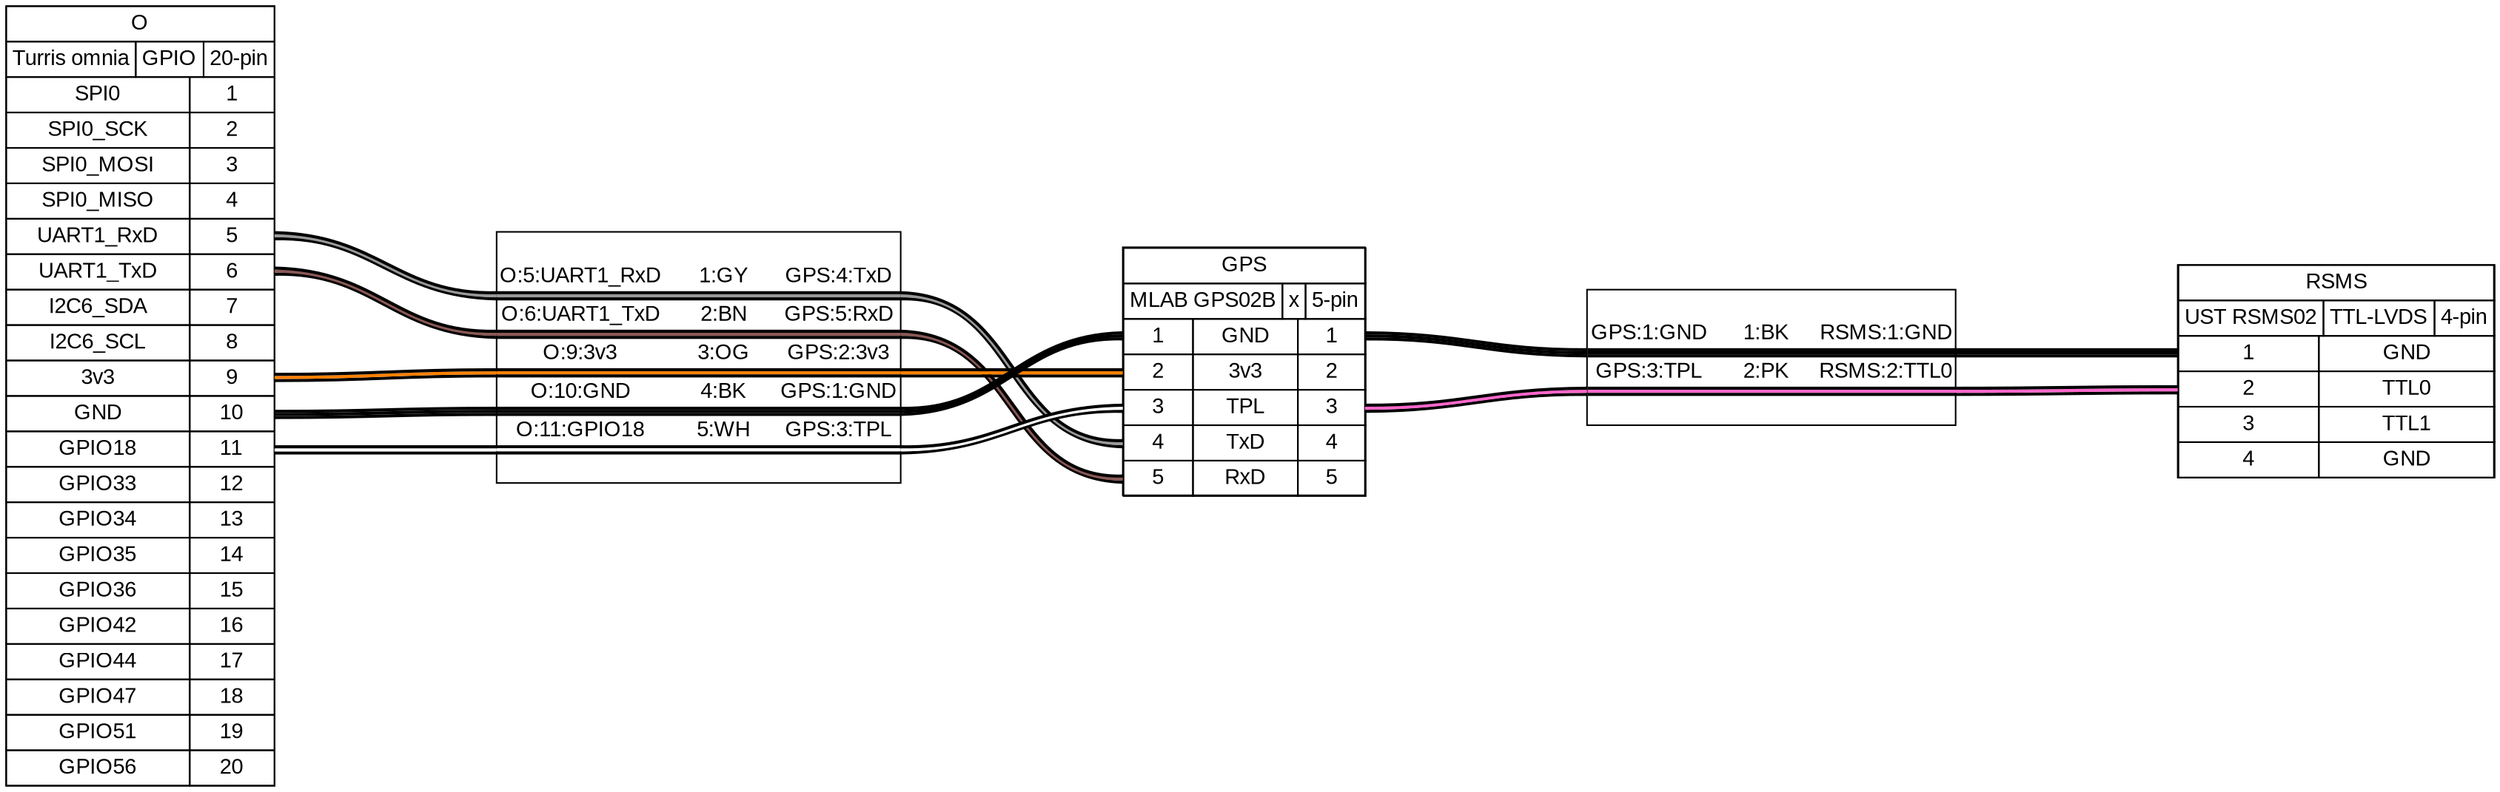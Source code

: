 graph {
// Graph generated by WireViz 0.3.2
// https://github.com/formatc1702/WireViz
	graph [bgcolor="#FFFFFF" fontname=arial nodesep=0.33 rankdir=LR ranksep=2]
	node [fillcolor="#FFFFFF" fontname=arial height=0 margin=0 shape=none style=filled width=0]
	edge [fontname=arial style=bold]
	O [label=<
<table border="0" cellspacing="0" cellpadding="0">
 <tr><td>
  <table border="0" cellspacing="0" cellpadding="3" cellborder="1"><tr>
   <td balign="left">O</td>
  </tr></table>
 </td></tr>
 <tr><td>
  <table border="0" cellspacing="0" cellpadding="3" cellborder="1"><tr>
   <td balign="left">Turris omnia</td>
   <td balign="left">GPIO</td>
   <td balign="left">20-pin</td>
  </tr></table>
 </td></tr>
 <tr><td>
  <table border="0" cellspacing="0" cellpadding="3" cellborder="1">
   <tr>
    <td>SPI0</td>
    <td port="p1r">1</td>
   </tr>
   <tr>
    <td>SPI0_SCK</td>
    <td port="p2r">2</td>
   </tr>
   <tr>
    <td>SPI0_MOSI</td>
    <td port="p3r">3</td>
   </tr>
   <tr>
    <td>SPI0_MISO</td>
    <td port="p4r">4</td>
   </tr>
   <tr>
    <td>UART1_RxD</td>
    <td port="p5r">5</td>
   </tr>
   <tr>
    <td>UART1_TxD</td>
    <td port="p6r">6</td>
   </tr>
   <tr>
    <td>I2C6_SDA</td>
    <td port="p7r">7</td>
   </tr>
   <tr>
    <td>I2C6_SCL</td>
    <td port="p8r">8</td>
   </tr>
   <tr>
    <td>3v3</td>
    <td port="p9r">9</td>
   </tr>
   <tr>
    <td>GND</td>
    <td port="p10r">10</td>
   </tr>
   <tr>
    <td>GPIO18</td>
    <td port="p11r">11</td>
   </tr>
   <tr>
    <td>GPIO33</td>
    <td port="p12r">12</td>
   </tr>
   <tr>
    <td>GPIO34</td>
    <td port="p13r">13</td>
   </tr>
   <tr>
    <td>GPIO35</td>
    <td port="p14r">14</td>
   </tr>
   <tr>
    <td>GPIO36</td>
    <td port="p15r">15</td>
   </tr>
   <tr>
    <td>GPIO42</td>
    <td port="p16r">16</td>
   </tr>
   <tr>
    <td>GPIO44</td>
    <td port="p17r">17</td>
   </tr>
   <tr>
    <td>GPIO47</td>
    <td port="p18r">18</td>
   </tr>
   <tr>
    <td>GPIO51</td>
    <td port="p19r">19</td>
   </tr>
   <tr>
    <td>GPIO56</td>
    <td port="p20r">20</td>
   </tr>
  </table>
 </td></tr>
</table>
> fillcolor="#FFFFFF" shape=box style=filled]
	GPS [label=<
<table border="0" cellspacing="0" cellpadding="0">
 <tr><td>
  <table border="0" cellspacing="0" cellpadding="3" cellborder="1"><tr>
   <td balign="left">GPS</td>
  </tr></table>
 </td></tr>
 <tr><td>
  <table border="0" cellspacing="0" cellpadding="3" cellborder="1"><tr>
   <td balign="left">MLAB GPS02B</td>
   <td balign="left">x</td>
   <td balign="left">5-pin</td>
  </tr></table>
 </td></tr>
 <tr><td>
  <table border="0" cellspacing="0" cellpadding="3" cellborder="1">
   <tr>
    <td port="p1l">1</td>
    <td>GND</td>
    <td port="p1r">1</td>
   </tr>
   <tr>
    <td port="p2l">2</td>
    <td>3v3</td>
    <td port="p2r">2</td>
   </tr>
   <tr>
    <td port="p3l">3</td>
    <td>TPL</td>
    <td port="p3r">3</td>
   </tr>
   <tr>
    <td port="p4l">4</td>
    <td>TxD</td>
    <td port="p4r">4</td>
   </tr>
   <tr>
    <td port="p5l">5</td>
    <td>RxD</td>
    <td port="p5r">5</td>
   </tr>
  </table>
 </td></tr>
</table>
> fillcolor="#FFFFFF" shape=box style=filled]
	RSMS [label=<
<table border="0" cellspacing="0" cellpadding="0">
 <tr><td>
  <table border="0" cellspacing="0" cellpadding="3" cellborder="1"><tr>
   <td balign="left">RSMS</td>
  </tr></table>
 </td></tr>
 <tr><td>
  <table border="0" cellspacing="0" cellpadding="3" cellborder="1"><tr>
   <td balign="left">UST RSMS02</td>
   <td balign="left">TTL-LVDS</td>
   <td balign="left">4-pin</td>
  </tr></table>
 </td></tr>
 <tr><td>
  <table border="0" cellspacing="0" cellpadding="3" cellborder="1">
   <tr>
    <td port="p1l">1</td>
    <td>GND</td>
   </tr>
   <tr>
    <td port="p2l">2</td>
    <td>TTL0</td>
   </tr>
   <tr>
    <td port="p3l">3</td>
    <td>TTL1</td>
   </tr>
   <tr>
    <td port="p4l">4</td>
    <td>GND</td>
   </tr>
  </table>
 </td></tr>
</table>
> fillcolor="#FFFFFF" shape=box style=filled]
	edge [color="#000000:#999999:#000000"]
	O:p5r:e -- MW_1:w1:w
	MW_1:w1:e -- GPS:p4l:w
	edge [color="#000000:#895956:#000000"]
	O:p6r:e -- MW_1:w2:w
	MW_1:w2:e -- GPS:p5l:w
	edge [color="#000000:#ff8000:#000000"]
	O:p9r:e -- MW_1:w3:w
	MW_1:w3:e -- GPS:p2l:w
	edge [color="#000000:#000000:#000000"]
	O:p10r:e -- MW_1:w4:w
	MW_1:w4:e -- GPS:p1l:w
	edge [color="#000000:#ffffff:#000000"]
	O:p11r:e -- MW_1:w5:w
	MW_1:w5:e -- GPS:p3l:w
	MW_1 [label=<
<table border="0" cellspacing="0" cellpadding="0">
 <tr><td>
  <table border="0" cellspacing="0" cellborder="0">
   <tr><td>&nbsp;</td></tr>
   <tr>
    <td>O:5:UART1_RxD</td>
    <td>
     1:GY
    </td>
    <td>GPS:4:TxD</td>
   </tr>
   <tr>
    <td colspan="3" border="0" cellspacing="0" cellpadding="0" port="w1" height="6">
     <table cellspacing="0" cellborder="0" border="0">
      <tr><td colspan="3" cellpadding="0" height="2" bgcolor="#000000" border="0"></td></tr>
      <tr><td colspan="3" cellpadding="0" height="2" bgcolor="#999999" border="0"></td></tr>
      <tr><td colspan="3" cellpadding="0" height="2" bgcolor="#000000" border="0"></td></tr>
     </table>
    </td>
   </tr>
   <tr>
    <td>O:6:UART1_TxD</td>
    <td>
     2:BN
    </td>
    <td>GPS:5:RxD</td>
   </tr>
   <tr>
    <td colspan="3" border="0" cellspacing="0" cellpadding="0" port="w2" height="6">
     <table cellspacing="0" cellborder="0" border="0">
      <tr><td colspan="3" cellpadding="0" height="2" bgcolor="#000000" border="0"></td></tr>
      <tr><td colspan="3" cellpadding="0" height="2" bgcolor="#895956" border="0"></td></tr>
      <tr><td colspan="3" cellpadding="0" height="2" bgcolor="#000000" border="0"></td></tr>
     </table>
    </td>
   </tr>
   <tr>
    <td>O:9:3v3</td>
    <td>
     3:OG
    </td>
    <td>GPS:2:3v3</td>
   </tr>
   <tr>
    <td colspan="3" border="0" cellspacing="0" cellpadding="0" port="w3" height="6">
     <table cellspacing="0" cellborder="0" border="0">
      <tr><td colspan="3" cellpadding="0" height="2" bgcolor="#000000" border="0"></td></tr>
      <tr><td colspan="3" cellpadding="0" height="2" bgcolor="#ff8000" border="0"></td></tr>
      <tr><td colspan="3" cellpadding="0" height="2" bgcolor="#000000" border="0"></td></tr>
     </table>
    </td>
   </tr>
   <tr>
    <td>O:10:GND</td>
    <td>
     4:BK
    </td>
    <td>GPS:1:GND</td>
   </tr>
   <tr>
    <td colspan="3" border="0" cellspacing="0" cellpadding="0" port="w4" height="6">
     <table cellspacing="0" cellborder="0" border="0">
      <tr><td colspan="3" cellpadding="0" height="2" bgcolor="#000000" border="0"></td></tr>
      <tr><td colspan="3" cellpadding="0" height="2" bgcolor="#000000" border="0"></td></tr>
      <tr><td colspan="3" cellpadding="0" height="2" bgcolor="#000000" border="0"></td></tr>
     </table>
    </td>
   </tr>
   <tr>
    <td>O:11:GPIO18</td>
    <td>
     5:WH
    </td>
    <td>GPS:3:TPL</td>
   </tr>
   <tr>
    <td colspan="3" border="0" cellspacing="0" cellpadding="0" port="w5" height="6">
     <table cellspacing="0" cellborder="0" border="0">
      <tr><td colspan="3" cellpadding="0" height="2" bgcolor="#000000" border="0"></td></tr>
      <tr><td colspan="3" cellpadding="0" height="2" bgcolor="#ffffff" border="0"></td></tr>
      <tr><td colspan="3" cellpadding="0" height="2" bgcolor="#000000" border="0"></td></tr>
     </table>
    </td>
   </tr>
   <tr><td>&nbsp;</td></tr>
  </table>
 </td></tr>
</table>
> fillcolor="#FFFFFF" shape=box style=filled]
	edge [color="#000000:#000000:#000000"]
	GPS:p1r:e -- MW_2:w1:w
	MW_2:w1:e -- RSMS:p1l:w
	edge [color="#000000:#ff66cc:#000000"]
	GPS:p3r:e -- MW_2:w2:w
	MW_2:w2:e -- RSMS:p2l:w
	MW_2 [label=<
<table border="0" cellspacing="0" cellpadding="0">
 <tr><td>
  <table border="0" cellspacing="0" cellborder="0">
   <tr><td>&nbsp;</td></tr>
   <tr>
    <td>GPS:1:GND</td>
    <td>
     1:BK
    </td>
    <td>RSMS:1:GND</td>
   </tr>
   <tr>
    <td colspan="3" border="0" cellspacing="0" cellpadding="0" port="w1" height="6">
     <table cellspacing="0" cellborder="0" border="0">
      <tr><td colspan="3" cellpadding="0" height="2" bgcolor="#000000" border="0"></td></tr>
      <tr><td colspan="3" cellpadding="0" height="2" bgcolor="#000000" border="0"></td></tr>
      <tr><td colspan="3" cellpadding="0" height="2" bgcolor="#000000" border="0"></td></tr>
     </table>
    </td>
   </tr>
   <tr>
    <td>GPS:3:TPL</td>
    <td>
     2:PK
    </td>
    <td>RSMS:2:TTL0</td>
   </tr>
   <tr>
    <td colspan="3" border="0" cellspacing="0" cellpadding="0" port="w2" height="6">
     <table cellspacing="0" cellborder="0" border="0">
      <tr><td colspan="3" cellpadding="0" height="2" bgcolor="#000000" border="0"></td></tr>
      <tr><td colspan="3" cellpadding="0" height="2" bgcolor="#ff66cc" border="0"></td></tr>
      <tr><td colspan="3" cellpadding="0" height="2" bgcolor="#000000" border="0"></td></tr>
     </table>
    </td>
   </tr>
   <tr><td>&nbsp;</td></tr>
  </table>
 </td></tr>
</table>
> fillcolor="#FFFFFF" shape=box style=filled]
}
